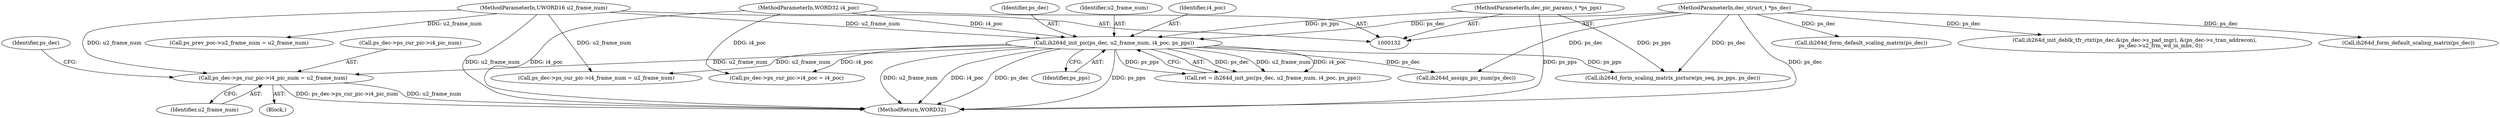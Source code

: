 digraph "0_Android_e629194c62a9a129ce378e08cb1059a8a53f1795_2@pointer" {
"1001151" [label="(Call,ps_dec->ps_cur_pic->i4_pic_num = u2_frame_num)"];
"1000136" [label="(MethodParameterIn,UWORD16 u2_frame_num)"];
"1000587" [label="(Call,ih264d_init_pic(ps_dec, u2_frame_num, i4_poc, ps_pps))"];
"1000133" [label="(MethodParameterIn,dec_struct_t *ps_dec)"];
"1000134" [label="(MethodParameterIn,WORD32 i4_poc)"];
"1000137" [label="(MethodParameterIn,dec_pic_params_t *ps_pps)"];
"1000590" [label="(Identifier,i4_poc)"];
"1000249" [label="(Call,ps_prev_poc->u2_frame_num = u2_frame_num)"];
"1001894" [label="(Call,ih264d_form_scaling_matrix_picture(ps_seq, ps_pps, ps_dec))"];
"1001923" [label="(Call,ih264d_form_default_scaling_matrix(ps_dec))"];
"1001842" [label="(Call,ih264d_assign_pic_num(ps_dec))"];
"1000588" [label="(Identifier,ps_dec)"];
"1001137" [label="(Call,ps_dec->ps_cur_pic->i4_poc = i4_poc)"];
"1001157" [label="(Identifier,u2_frame_num)"];
"1001161" [label="(Identifier,ps_dec)"];
"1002052" [label="(MethodReturn,WORD32)"];
"1001144" [label="(Call,ps_dec->ps_cur_pic->i4_frame_num = u2_frame_num)"];
"1000589" [label="(Identifier,u2_frame_num)"];
"1000137" [label="(MethodParameterIn,dec_pic_params_t *ps_pps)"];
"1001151" [label="(Call,ps_dec->ps_cur_pic->i4_pic_num = u2_frame_num)"];
"1000136" [label="(MethodParameterIn,UWORD16 u2_frame_num)"];
"1001907" [label="(Call,ih264d_form_default_scaling_matrix(ps_dec))"];
"1002002" [label="(Call,ih264d_init_deblk_tfr_ctxt(ps_dec,&(ps_dec->s_pad_mgr), &(ps_dec->s_tran_addrecon),\n                               ps_dec->u2_frm_wd_in_mbs, 0))"];
"1000134" [label="(MethodParameterIn,WORD32 i4_poc)"];
"1000587" [label="(Call,ih264d_init_pic(ps_dec, u2_frame_num, i4_poc, ps_pps))"];
"1000138" [label="(Block,)"];
"1001152" [label="(Call,ps_dec->ps_cur_pic->i4_pic_num)"];
"1000585" [label="(Call,ret = ih264d_init_pic(ps_dec, u2_frame_num, i4_poc, ps_pps))"];
"1000591" [label="(Identifier,ps_pps)"];
"1000133" [label="(MethodParameterIn,dec_struct_t *ps_dec)"];
"1001151" -> "1000138"  [label="AST: "];
"1001151" -> "1001157"  [label="CFG: "];
"1001152" -> "1001151"  [label="AST: "];
"1001157" -> "1001151"  [label="AST: "];
"1001161" -> "1001151"  [label="CFG: "];
"1001151" -> "1002052"  [label="DDG: ps_dec->ps_cur_pic->i4_pic_num"];
"1001151" -> "1002052"  [label="DDG: u2_frame_num"];
"1000136" -> "1001151"  [label="DDG: u2_frame_num"];
"1000587" -> "1001151"  [label="DDG: u2_frame_num"];
"1000136" -> "1000132"  [label="AST: "];
"1000136" -> "1002052"  [label="DDG: u2_frame_num"];
"1000136" -> "1000249"  [label="DDG: u2_frame_num"];
"1000136" -> "1000587"  [label="DDG: u2_frame_num"];
"1000136" -> "1001144"  [label="DDG: u2_frame_num"];
"1000587" -> "1000585"  [label="AST: "];
"1000587" -> "1000591"  [label="CFG: "];
"1000588" -> "1000587"  [label="AST: "];
"1000589" -> "1000587"  [label="AST: "];
"1000590" -> "1000587"  [label="AST: "];
"1000591" -> "1000587"  [label="AST: "];
"1000585" -> "1000587"  [label="CFG: "];
"1000587" -> "1002052"  [label="DDG: u2_frame_num"];
"1000587" -> "1002052"  [label="DDG: i4_poc"];
"1000587" -> "1002052"  [label="DDG: ps_dec"];
"1000587" -> "1002052"  [label="DDG: ps_pps"];
"1000587" -> "1000585"  [label="DDG: ps_dec"];
"1000587" -> "1000585"  [label="DDG: u2_frame_num"];
"1000587" -> "1000585"  [label="DDG: i4_poc"];
"1000587" -> "1000585"  [label="DDG: ps_pps"];
"1000133" -> "1000587"  [label="DDG: ps_dec"];
"1000134" -> "1000587"  [label="DDG: i4_poc"];
"1000137" -> "1000587"  [label="DDG: ps_pps"];
"1000587" -> "1001137"  [label="DDG: i4_poc"];
"1000587" -> "1001144"  [label="DDG: u2_frame_num"];
"1000587" -> "1001842"  [label="DDG: ps_dec"];
"1000587" -> "1001894"  [label="DDG: ps_pps"];
"1000133" -> "1000132"  [label="AST: "];
"1000133" -> "1002052"  [label="DDG: ps_dec"];
"1000133" -> "1001842"  [label="DDG: ps_dec"];
"1000133" -> "1001894"  [label="DDG: ps_dec"];
"1000133" -> "1001907"  [label="DDG: ps_dec"];
"1000133" -> "1001923"  [label="DDG: ps_dec"];
"1000133" -> "1002002"  [label="DDG: ps_dec"];
"1000134" -> "1000132"  [label="AST: "];
"1000134" -> "1002052"  [label="DDG: i4_poc"];
"1000134" -> "1001137"  [label="DDG: i4_poc"];
"1000137" -> "1000132"  [label="AST: "];
"1000137" -> "1002052"  [label="DDG: ps_pps"];
"1000137" -> "1001894"  [label="DDG: ps_pps"];
}
